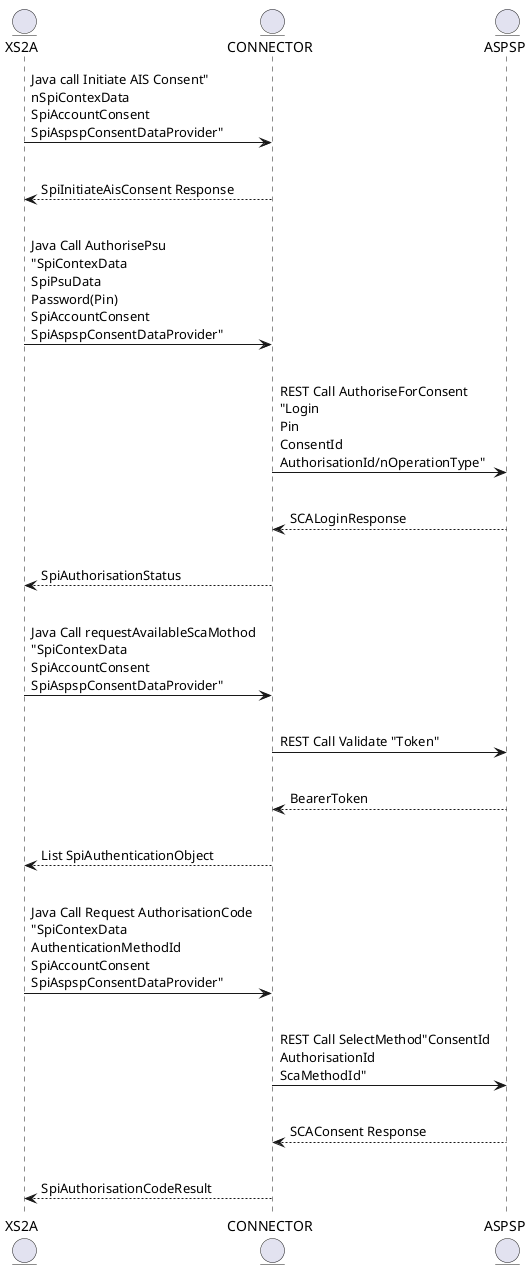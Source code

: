 @startuml
entity XS2A as xs2a
entity CONNECTOR as con
entity ASPSP as aspsp
xs2a->con: Java call Initiate AIS Consent"\nnSpiContexData\nSpiAccountConsent\nSpiAspspConsentDataProvider"
|||
con-->xs2a: SpiInitiateAisConsent Response
|||
xs2a->con: Java Call AuthorisePsu\n"SpiContexData\nSpiPsuData\nPassword(Pin)\nSpiAccountConsent\nSpiAspspConsentDataProvider"
|||
con->aspsp: REST Call AuthoriseForConsent\n"Login\nPin\nConsentId\nAuthorisationId/nOperationType"
|||
aspsp-->con: SCALoginResponse
|||
con-->xs2a: SpiAuthorisationStatus
|||
xs2a->con: Java Call requestAvailableScaMothod\n"SpiContexData\nSpiAccountConsent\nSpiAspspConsentDataProvider"
|||
con->aspsp: REST Call Validate "Token"
|||
aspsp-->con: BearerToken
|||
con-->xs2a: List SpiAuthenticationObject
|||
xs2a->con: Java Call Request AuthorisationCode\n"SpiContexData\nAuthenticationMethodId\nSpiAccountConsent\nSpiAspspConsentDataProvider"
|||
con->aspsp: REST Call SelectMethod"ConsentId\nAuthorisationId\nScaMethodId"
|||
aspsp-->con: SCAConsent Response
|||
con-->xs2a: SpiAuthorisationCodeResult
@enduml

